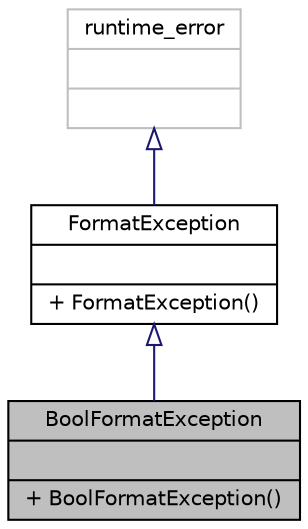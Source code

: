 digraph "BoolFormatException"
{
  edge [fontname="Helvetica",fontsize="10",labelfontname="Helvetica",labelfontsize="10"];
  node [fontname="Helvetica",fontsize="10",shape=record];
  Node3 [label="{BoolFormatException\n||+ BoolFormatException()\l}",height=0.2,width=0.4,color="black", fillcolor="grey75", style="filled", fontcolor="black"];
  Node4 -> Node3 [dir="back",color="midnightblue",fontsize="10",style="solid",arrowtail="onormal",fontname="Helvetica"];
  Node4 [label="{FormatException\n||+ FormatException()\l}",height=0.2,width=0.4,color="black", fillcolor="white", style="filled",URL="$de/dd5/class_format_exception.html"];
  Node5 -> Node4 [dir="back",color="midnightblue",fontsize="10",style="solid",arrowtail="onormal",fontname="Helvetica"];
  Node5 [label="{runtime_error\n||}",height=0.2,width=0.4,color="grey75", fillcolor="white", style="filled"];
}

